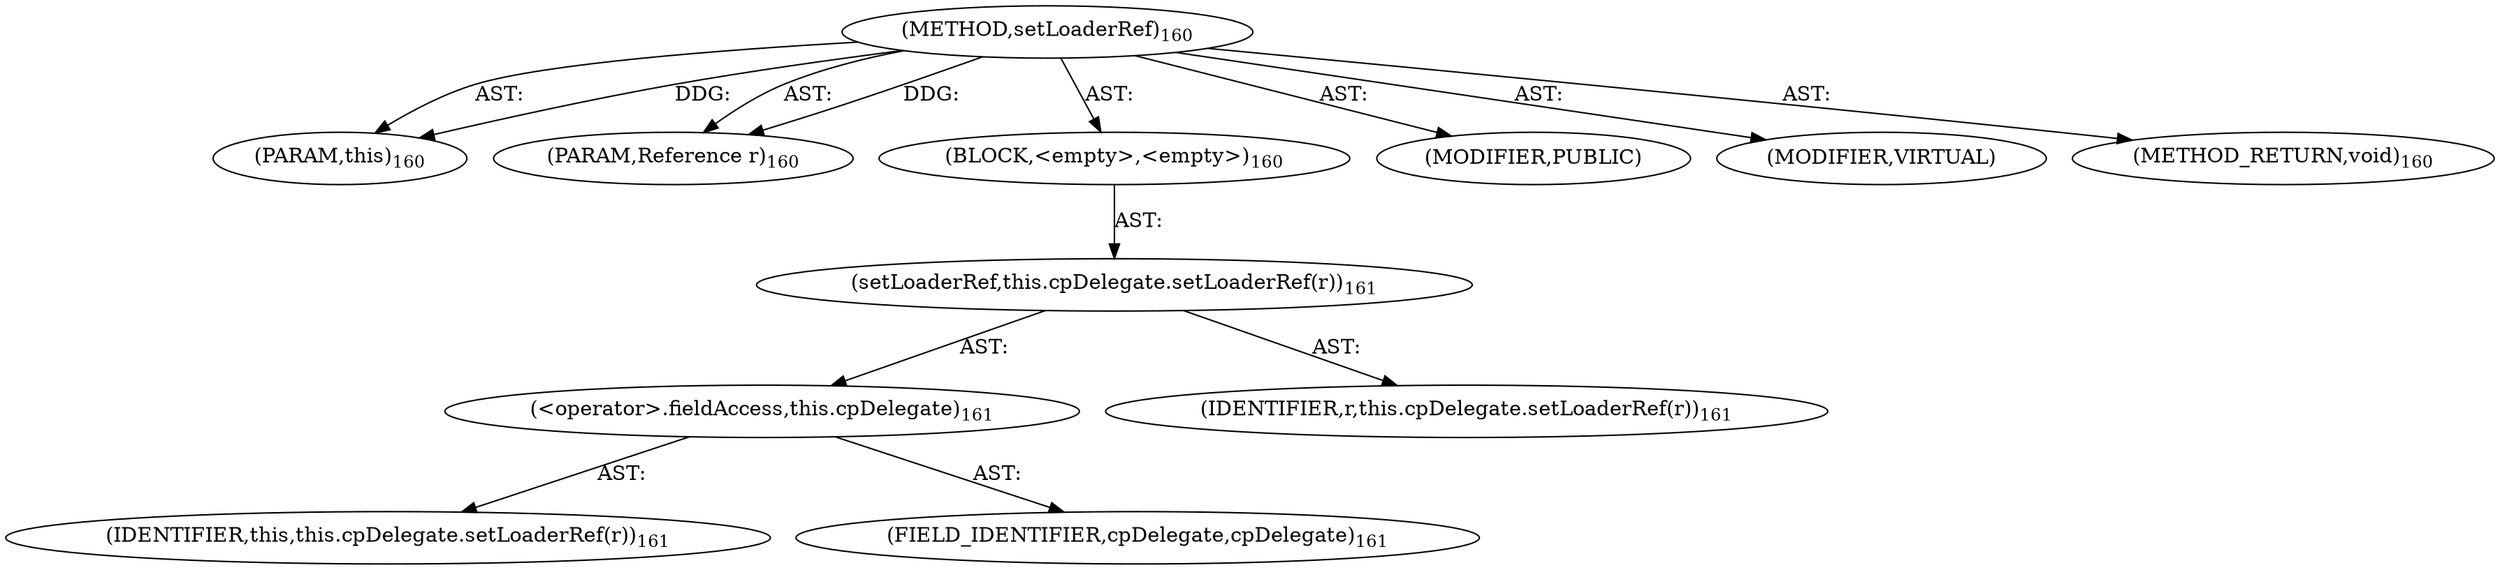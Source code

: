 digraph "setLoaderRef" {  
"111669149704" [label = <(METHOD,setLoaderRef)<SUB>160</SUB>> ]
"115964116996" [label = <(PARAM,this)<SUB>160</SUB>> ]
"115964117006" [label = <(PARAM,Reference r)<SUB>160</SUB>> ]
"25769803784" [label = <(BLOCK,&lt;empty&gt;,&lt;empty&gt;)<SUB>160</SUB>> ]
"30064771090" [label = <(setLoaderRef,this.cpDelegate.setLoaderRef(r))<SUB>161</SUB>> ]
"30064771091" [label = <(&lt;operator&gt;.fieldAccess,this.cpDelegate)<SUB>161</SUB>> ]
"68719476741" [label = <(IDENTIFIER,this,this.cpDelegate.setLoaderRef(r))<SUB>161</SUB>> ]
"55834574857" [label = <(FIELD_IDENTIFIER,cpDelegate,cpDelegate)<SUB>161</SUB>> ]
"68719476755" [label = <(IDENTIFIER,r,this.cpDelegate.setLoaderRef(r))<SUB>161</SUB>> ]
"133143986194" [label = <(MODIFIER,PUBLIC)> ]
"133143986195" [label = <(MODIFIER,VIRTUAL)> ]
"128849018888" [label = <(METHOD_RETURN,void)<SUB>160</SUB>> ]
  "111669149704" -> "115964116996"  [ label = "AST: "] 
  "111669149704" -> "115964117006"  [ label = "AST: "] 
  "111669149704" -> "25769803784"  [ label = "AST: "] 
  "111669149704" -> "133143986194"  [ label = "AST: "] 
  "111669149704" -> "133143986195"  [ label = "AST: "] 
  "111669149704" -> "128849018888"  [ label = "AST: "] 
  "25769803784" -> "30064771090"  [ label = "AST: "] 
  "30064771090" -> "30064771091"  [ label = "AST: "] 
  "30064771090" -> "68719476755"  [ label = "AST: "] 
  "30064771091" -> "68719476741"  [ label = "AST: "] 
  "30064771091" -> "55834574857"  [ label = "AST: "] 
  "111669149704" -> "115964116996"  [ label = "DDG: "] 
  "111669149704" -> "115964117006"  [ label = "DDG: "] 
}
